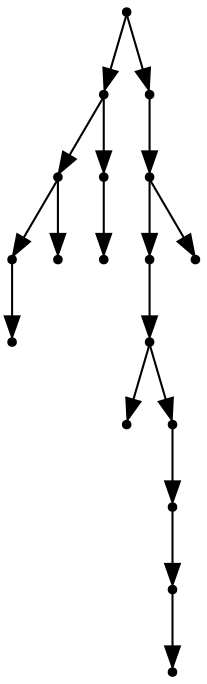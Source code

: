 digraph {
  17 [shape=point];
  6 [shape=point];
  3 [shape=point];
  1 [shape=point];
  0 [shape=point];
  2 [shape=point];
  5 [shape=point];
  4 [shape=point];
  16 [shape=point];
  15 [shape=point];
  13 [shape=point];
  12 [shape=point];
  7 [shape=point];
  11 [shape=point];
  10 [shape=point];
  9 [shape=point];
  8 [shape=point];
  14 [shape=point];
17 -> 6;
6 -> 3;
3 -> 1;
1 -> 0;
3 -> 2;
6 -> 5;
5 -> 4;
17 -> 16;
16 -> 15;
15 -> 13;
13 -> 12;
12 -> 7;
12 -> 11;
11 -> 10;
10 -> 9;
9 -> 8;
15 -> 14;
}
